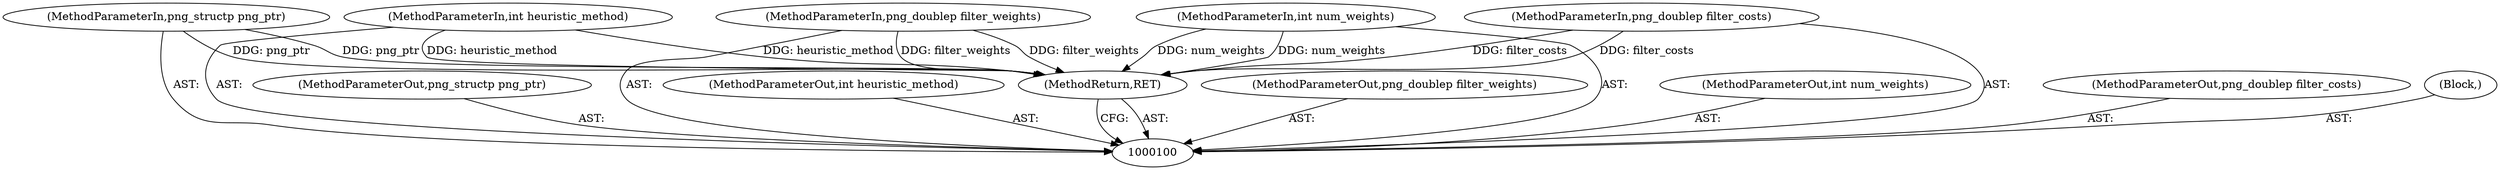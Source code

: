 digraph "0_Chrome_7f3d85b096f66870a15b37c2f40b219b2e292693_26" {
"1000107" [label="(MethodReturn,RET)"];
"1000101" [label="(MethodParameterIn,png_structp png_ptr)"];
"1000113" [label="(MethodParameterOut,png_structp png_ptr)"];
"1000102" [label="(MethodParameterIn,int heuristic_method)"];
"1000114" [label="(MethodParameterOut,int heuristic_method)"];
"1000104" [label="(MethodParameterIn,png_doublep filter_weights)"];
"1000116" [label="(MethodParameterOut,png_doublep filter_weights)"];
"1000103" [label="(MethodParameterIn,int num_weights)"];
"1000115" [label="(MethodParameterOut,int num_weights)"];
"1000105" [label="(MethodParameterIn,png_doublep filter_costs)"];
"1000117" [label="(MethodParameterOut,png_doublep filter_costs)"];
"1000106" [label="(Block,)"];
"1000107" -> "1000100"  [label="AST: "];
"1000107" -> "1000100"  [label="CFG: "];
"1000104" -> "1000107"  [label="DDG: filter_weights"];
"1000105" -> "1000107"  [label="DDG: filter_costs"];
"1000103" -> "1000107"  [label="DDG: num_weights"];
"1000102" -> "1000107"  [label="DDG: heuristic_method"];
"1000101" -> "1000107"  [label="DDG: png_ptr"];
"1000101" -> "1000100"  [label="AST: "];
"1000101" -> "1000107"  [label="DDG: png_ptr"];
"1000113" -> "1000100"  [label="AST: "];
"1000102" -> "1000100"  [label="AST: "];
"1000102" -> "1000107"  [label="DDG: heuristic_method"];
"1000114" -> "1000100"  [label="AST: "];
"1000104" -> "1000100"  [label="AST: "];
"1000104" -> "1000107"  [label="DDG: filter_weights"];
"1000116" -> "1000100"  [label="AST: "];
"1000103" -> "1000100"  [label="AST: "];
"1000103" -> "1000107"  [label="DDG: num_weights"];
"1000115" -> "1000100"  [label="AST: "];
"1000105" -> "1000100"  [label="AST: "];
"1000105" -> "1000107"  [label="DDG: filter_costs"];
"1000117" -> "1000100"  [label="AST: "];
"1000106" -> "1000100"  [label="AST: "];
}
